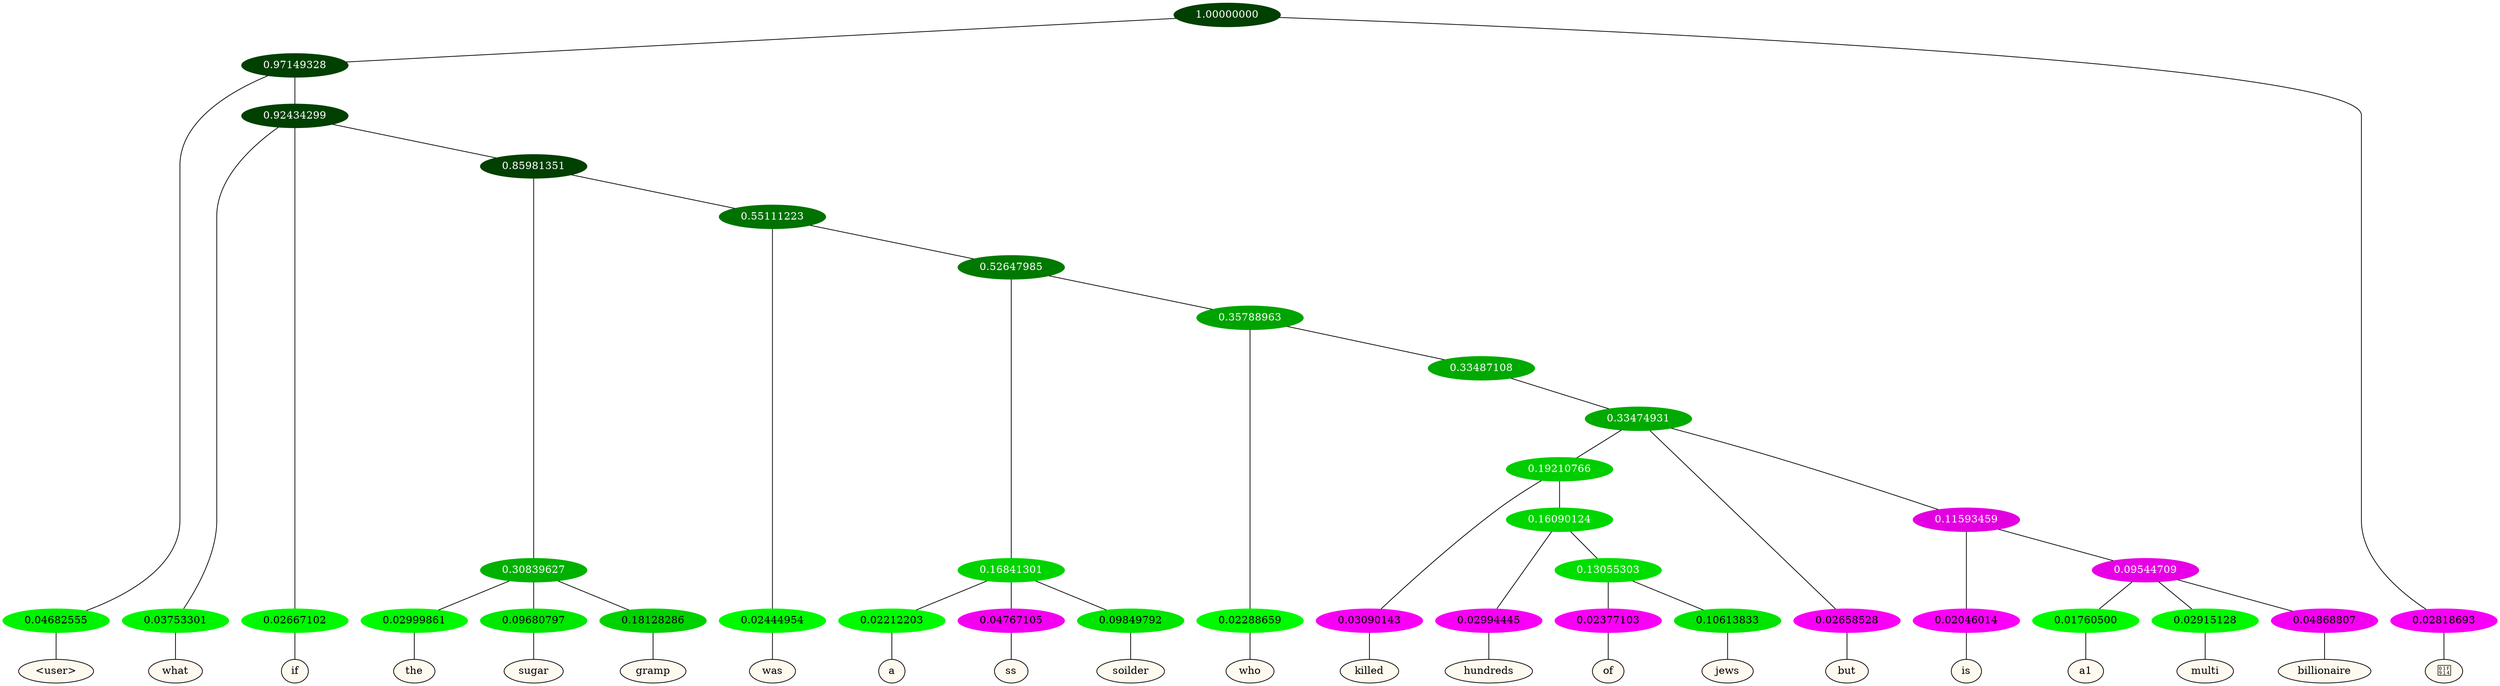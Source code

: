 graph {
	node [format=png height=0.15 nodesep=0.001 ordering=out overlap=prism overlap_scaling=0.01 ranksep=0.001 ratio=0.2 style=filled width=0.15]
	{
		rank=same
		a_w_3 [label="\<user\>" color=black fillcolor=floralwhite style="filled,solid"]
		a_w_5 [label=what color=black fillcolor=floralwhite style="filled,solid"]
		a_w_6 [label=if color=black fillcolor=floralwhite style="filled,solid"]
		a_w_10 [label=the color=black fillcolor=floralwhite style="filled,solid"]
		a_w_11 [label=sugar color=black fillcolor=floralwhite style="filled,solid"]
		a_w_12 [label=gramp color=black fillcolor=floralwhite style="filled,solid"]
		a_w_13 [label=was color=black fillcolor=floralwhite style="filled,solid"]
		a_w_17 [label=a color=black fillcolor=floralwhite style="filled,solid"]
		a_w_18 [label=ss color=black fillcolor=floralwhite style="filled,solid"]
		a_w_19 [label=soilder color=black fillcolor=floralwhite style="filled,solid"]
		a_w_20 [label=who color=black fillcolor=floralwhite style="filled,solid"]
		a_w_26 [label=killed color=black fillcolor=floralwhite style="filled,solid"]
		a_w_30 [label=hundreds color=black fillcolor=floralwhite style="filled,solid"]
		a_w_35 [label=of color=black fillcolor=floralwhite style="filled,solid"]
		a_w_36 [label=jews color=black fillcolor=floralwhite style="filled,solid"]
		a_w_24 [label=but color=black fillcolor=floralwhite style="filled,solid"]
		a_w_28 [label=is color=black fillcolor=floralwhite style="filled,solid"]
		a_w_32 [label=a1 color=black fillcolor=floralwhite style="filled,solid"]
		a_w_33 [label=multi color=black fillcolor=floralwhite style="filled,solid"]
		a_w_34 [label=billionaire color=black fillcolor=floralwhite style="filled,solid"]
		a_w_2 [label="🤔" color=black fillcolor=floralwhite style="filled,solid"]
	}
	a_n_3 -- a_w_3
	a_n_5 -- a_w_5
	a_n_6 -- a_w_6
	a_n_10 -- a_w_10
	a_n_11 -- a_w_11
	a_n_12 -- a_w_12
	a_n_13 -- a_w_13
	a_n_17 -- a_w_17
	a_n_18 -- a_w_18
	a_n_19 -- a_w_19
	a_n_20 -- a_w_20
	a_n_26 -- a_w_26
	a_n_30 -- a_w_30
	a_n_35 -- a_w_35
	a_n_36 -- a_w_36
	a_n_24 -- a_w_24
	a_n_28 -- a_w_28
	a_n_32 -- a_w_32
	a_n_33 -- a_w_33
	a_n_34 -- a_w_34
	a_n_2 -- a_w_2
	{
		rank=same
		a_n_3 [label=0.04682555 color="0.334 1.000 0.953" fontcolor=black]
		a_n_5 [label=0.03753301 color="0.334 1.000 0.962" fontcolor=black]
		a_n_6 [label=0.02667102 color="0.334 1.000 0.973" fontcolor=black]
		a_n_10 [label=0.02999861 color="0.334 1.000 0.970" fontcolor=black]
		a_n_11 [label=0.09680797 color="0.334 1.000 0.903" fontcolor=black]
		a_n_12 [label=0.18128286 color="0.334 1.000 0.819" fontcolor=black]
		a_n_13 [label=0.02444954 color="0.334 1.000 0.976" fontcolor=black]
		a_n_17 [label=0.02212203 color="0.334 1.000 0.978" fontcolor=black]
		a_n_18 [label=0.04767105 color="0.835 1.000 0.952" fontcolor=black]
		a_n_19 [label=0.09849792 color="0.334 1.000 0.902" fontcolor=black]
		a_n_20 [label=0.02288659 color="0.334 1.000 0.977" fontcolor=black]
		a_n_26 [label=0.03090143 color="0.835 1.000 0.969" fontcolor=black]
		a_n_30 [label=0.02994445 color="0.835 1.000 0.970" fontcolor=black]
		a_n_35 [label=0.02377103 color="0.835 1.000 0.976" fontcolor=black]
		a_n_36 [label=0.10613833 color="0.334 1.000 0.894" fontcolor=black]
		a_n_24 [label=0.02658528 color="0.835 1.000 0.973" fontcolor=black]
		a_n_28 [label=0.02046014 color="0.835 1.000 0.980" fontcolor=black]
		a_n_32 [label=0.01760500 color="0.334 1.000 0.982" fontcolor=black]
		a_n_33 [label=0.02915128 color="0.334 1.000 0.971" fontcolor=black]
		a_n_34 [label=0.04868807 color="0.835 1.000 0.951" fontcolor=black]
		a_n_2 [label=0.02818693 color="0.835 1.000 0.972" fontcolor=black]
	}
	a_n_0 [label=1.00000000 color="0.334 1.000 0.250" fontcolor=grey99]
	a_n_1 [label=0.97149328 color="0.334 1.000 0.250" fontcolor=grey99]
	a_n_0 -- a_n_1
	a_n_0 -- a_n_2
	a_n_1 -- a_n_3
	a_n_4 [label=0.92434299 color="0.334 1.000 0.250" fontcolor=grey99]
	a_n_1 -- a_n_4
	a_n_4 -- a_n_5
	a_n_4 -- a_n_6
	a_n_7 [label=0.85981351 color="0.334 1.000 0.250" fontcolor=grey99]
	a_n_4 -- a_n_7
	a_n_8 [label=0.30839627 color="0.334 1.000 0.692" fontcolor=grey99]
	a_n_7 -- a_n_8
	a_n_9 [label=0.55111223 color="0.334 1.000 0.449" fontcolor=grey99]
	a_n_7 -- a_n_9
	a_n_8 -- a_n_10
	a_n_8 -- a_n_11
	a_n_8 -- a_n_12
	a_n_9 -- a_n_13
	a_n_14 [label=0.52647985 color="0.334 1.000 0.474" fontcolor=grey99]
	a_n_9 -- a_n_14
	a_n_15 [label=0.16841301 color="0.334 1.000 0.832" fontcolor=grey99]
	a_n_14 -- a_n_15
	a_n_16 [label=0.35788963 color="0.334 1.000 0.642" fontcolor=grey99]
	a_n_14 -- a_n_16
	a_n_15 -- a_n_17
	a_n_15 -- a_n_18
	a_n_15 -- a_n_19
	a_n_16 -- a_n_20
	a_n_21 [label=0.33487108 color="0.334 1.000 0.665" fontcolor=grey99]
	a_n_16 -- a_n_21
	a_n_22 [label=0.33474931 color="0.334 1.000 0.665" fontcolor=grey99]
	a_n_21 -- a_n_22
	a_n_23 [label=0.19210766 color="0.334 1.000 0.808" fontcolor=grey99]
	a_n_22 -- a_n_23
	a_n_22 -- a_n_24
	a_n_25 [label=0.11593459 color="0.835 1.000 0.884" fontcolor=grey99]
	a_n_22 -- a_n_25
	a_n_23 -- a_n_26
	a_n_27 [label=0.16090124 color="0.334 1.000 0.839" fontcolor=grey99]
	a_n_23 -- a_n_27
	a_n_25 -- a_n_28
	a_n_29 [label=0.09544709 color="0.835 1.000 0.905" fontcolor=grey99]
	a_n_25 -- a_n_29
	a_n_27 -- a_n_30
	a_n_31 [label=0.13055303 color="0.334 1.000 0.869" fontcolor=grey99]
	a_n_27 -- a_n_31
	a_n_29 -- a_n_32
	a_n_29 -- a_n_33
	a_n_29 -- a_n_34
	a_n_31 -- a_n_35
	a_n_31 -- a_n_36
}
